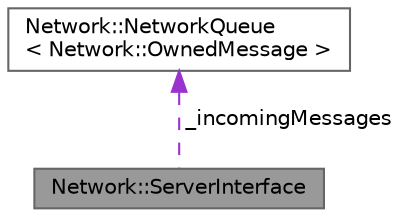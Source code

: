 digraph "Network::ServerInterface"
{
 // LATEX_PDF_SIZE
  bgcolor="transparent";
  edge [fontname=Helvetica,fontsize=10,labelfontname=Helvetica,labelfontsize=10];
  node [fontname=Helvetica,fontsize=10,shape=box,height=0.2,width=0.4];
  Node1 [label="Network::ServerInterface",height=0.2,width=0.4,color="gray40", fillcolor="grey60", style="filled", fontcolor="black",tooltip="The ServerInterface class is the class that will manage the server."];
  Node2 -> Node1 [dir="back",color="darkorchid3",style="dashed",label=" _incomingMessages" ];
  Node2 [label="Network::NetworkQueue\l\< Network::OwnedMessage \>",height=0.2,width=0.4,color="gray40", fillcolor="white", style="filled",URL="$class_network_1_1_network_queue.html",tooltip=" "];
}
